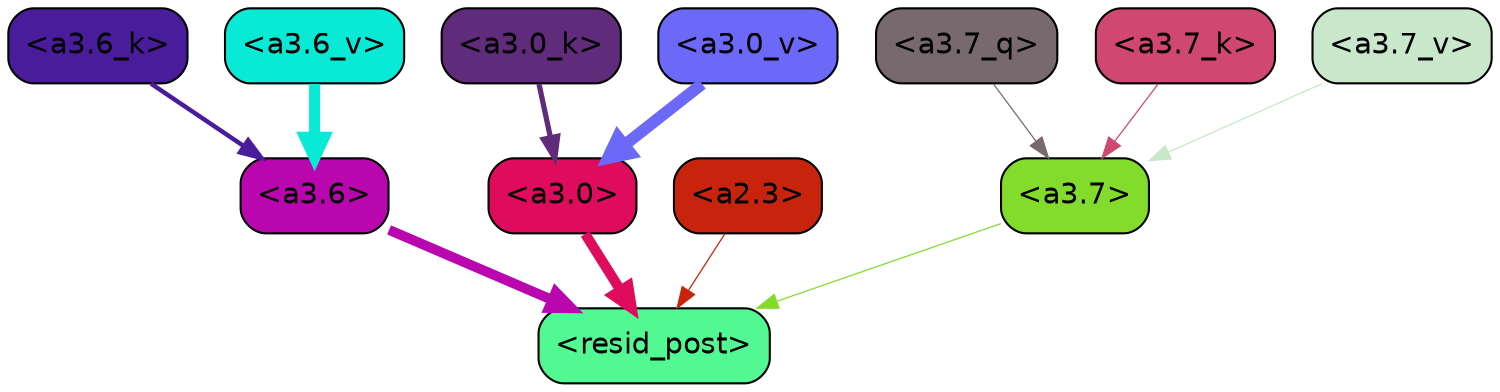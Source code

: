 strict digraph "" {
	graph [bgcolor=transparent,
		layout=dot,
		overlap=false,
		splines=true
	];
	"<a3.7>"	[color=black,
		fillcolor="#83dc2b",
		fontname=Helvetica,
		shape=box,
		style="filled, rounded"];
	"<resid_post>"	[color=black,
		fillcolor="#52f993",
		fontname=Helvetica,
		shape=box,
		style="filled, rounded"];
	"<a3.7>" -> "<resid_post>"	[color="#83dc2b",
		penwidth=0.6];
	"<a3.6>"	[color=black,
		fillcolor="#b906af",
		fontname=Helvetica,
		shape=box,
		style="filled, rounded"];
	"<a3.6>" -> "<resid_post>"	[color="#b906af",
		penwidth=4.752790808677673];
	"<a3.0>"	[color=black,
		fillcolor="#df0b5c",
		fontname=Helvetica,
		shape=box,
		style="filled, rounded"];
	"<a3.0>" -> "<resid_post>"	[color="#df0b5c",
		penwidth=4.897669434547424];
	"<a2.3>"	[color=black,
		fillcolor="#c8230c",
		fontname=Helvetica,
		shape=box,
		style="filled, rounded"];
	"<a2.3>" -> "<resid_post>"	[color="#c8230c",
		penwidth=0.6];
	"<a3.7_q>"	[color=black,
		fillcolor="#77696d",
		fontname=Helvetica,
		shape=box,
		style="filled, rounded"];
	"<a3.7_q>" -> "<a3.7>"	[color="#77696d",
		penwidth=0.6];
	"<a3.7_k>"	[color=black,
		fillcolor="#d04771",
		fontname=Helvetica,
		shape=box,
		style="filled, rounded"];
	"<a3.7_k>" -> "<a3.7>"	[color="#d04771",
		penwidth=0.6];
	"<a3.6_k>"	[color=black,
		fillcolor="#491c9c",
		fontname=Helvetica,
		shape=box,
		style="filled, rounded"];
	"<a3.6_k>" -> "<a3.6>"	[color="#491c9c",
		penwidth=2.13908451795578];
	"<a3.0_k>"	[color=black,
		fillcolor="#602b7a",
		fontname=Helvetica,
		shape=box,
		style="filled, rounded"];
	"<a3.0_k>" -> "<a3.0>"	[color="#602b7a",
		penwidth=2.520303964614868];
	"<a3.7_v>"	[color=black,
		fillcolor="#c9e7cb",
		fontname=Helvetica,
		shape=box,
		style="filled, rounded"];
	"<a3.7_v>" -> "<a3.7>"	[color="#c9e7cb",
		penwidth=0.6];
	"<a3.6_v>"	[color=black,
		fillcolor="#09ead6",
		fontname=Helvetica,
		shape=box,
		style="filled, rounded"];
	"<a3.6_v>" -> "<a3.6>"	[color="#09ead6",
		penwidth=5.297133803367615];
	"<a3.0_v>"	[color=black,
		fillcolor="#6d69f8",
		fontname=Helvetica,
		shape=box,
		style="filled, rounded"];
	"<a3.0_v>" -> "<a3.0>"	[color="#6d69f8",
		penwidth=5.680712580680847];
}
